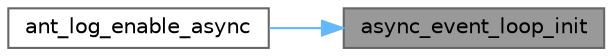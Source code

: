 digraph "async_event_loop_init"
{
 // LATEX_PDF_SIZE
  bgcolor="transparent";
  edge [fontname=Helvetica,fontsize=10,labelfontname=Helvetica,labelfontsize=10];
  node [fontname=Helvetica,fontsize=10,shape=box,height=0.2,width=0.4];
  rankdir="RL";
  Node1 [id="Node000001",label="async_event_loop_init",height=0.2,width=0.4,color="gray40", fillcolor="grey60", style="filled", fontcolor="black",tooltip="Инициализация event loop."];
  Node1 -> Node2 [id="edge1_Node000001_Node000002",dir="back",color="steelblue1",style="solid",tooltip=" "];
  Node2 [id="Node000002",label="ant_log_enable_async",height=0.2,width=0.4,color="grey40", fillcolor="white", style="filled",URL="$group___ant_logger.html#ga1f76a3ecf536cfb2681828f6b8941835",tooltip="Включить или отключить асинхронный режим логирования."];
}
